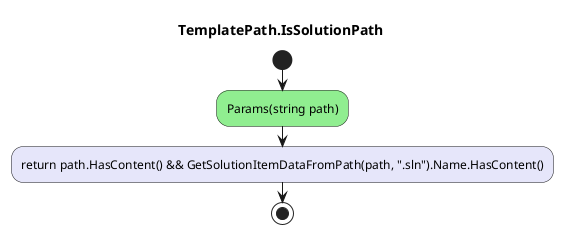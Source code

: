 @startuml TemplatePath.IsSolutionPath
title TemplatePath.IsSolutionPath
start
#LightGreen:Params(string path);
#Lavender:return path.HasContent() && GetSolutionItemDataFromPath(path, ".sln").Name.HasContent();
stop
@enduml
